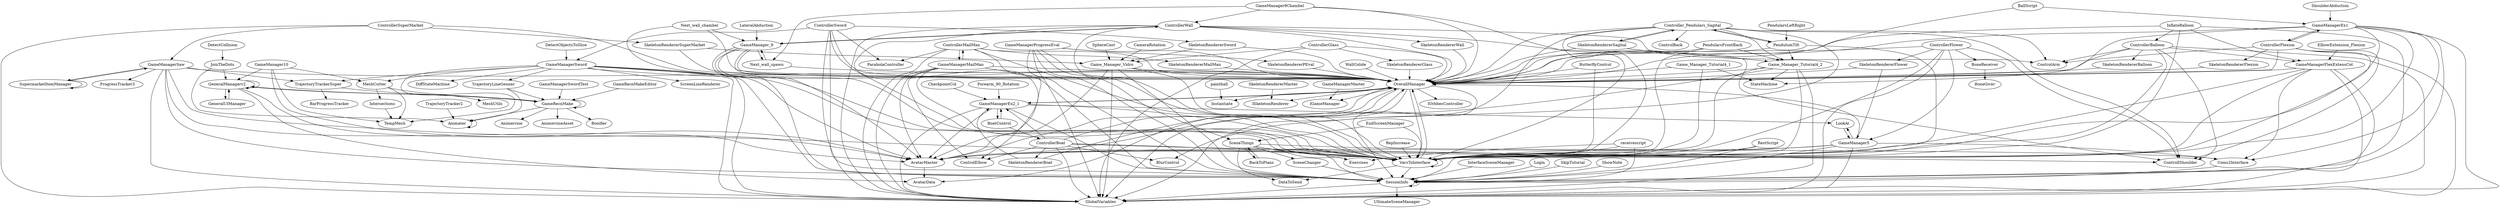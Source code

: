 digraph  {
	SkeletonRendererPEval -> OverallManager;
	JoinTheDots -> Animater;
	JoinTheDots -> GeneralManagerv2;
	paintball -> Instantiate;
	SessionInfo -> SessionInfo;
	SessionInfo -> GlobalVariables;
	SessionInfo -> UltimateSceneManager;
	Controller_Pendulars_Sagital -> ControlBack;
	Controller_Pendulars_Sagital -> OverallManager;
	Controller_Pendulars_Sagital -> ControlArm;
	Controller_Pendulars_Sagital -> ControllShoulder;
	Controller_Pendulars_Sagital -> PendulumTilt;
	Controller_Pendulars_Sagital -> GlobalVariables;
	Controller_Pendulars_Sagital -> Game_Manager_Tutorial4_2;
	Controller_Pendulars_Sagital -> VarsToInterface;
	Controller_Pendulars_Sagital -> BlurControl;
	Controller_Pendulars_Sagital -> SkeletonRendererSagital;
	AvatarMaster -> OverallManager;
	AvatarMaster -> AvatarData;
	GameManager5 -> SessionInfo;
	GameManager5 -> AvatarMaster;
	GameManager5 -> OverallManager;
	GameManager5 -> GlobalVariables;
	GameManager5 -> LookAt;
	GameManager5 -> VarsToInterface;
	GameManager5 -> Coms2Interface;
	InterfaceSceneManager -> SessionInfo;
	Login -> SessionInfo;
	SkeletonRendererFlexion -> OverallManager;
	ButterflyControl -> OverallManager;
	ButterflyControl -> VarsToInterface;
	SkeletonRendererFlower -> GameManager5;
	SkeletonRendererFlower -> OverallManager;
	BackToPlans -> SceneThings;
	GameManagerProgressEval -> SkeletonRendererPEval;
	GameManagerProgressEval -> SessionInfo;
	GameManagerProgressEval -> AvatarMaster;
	GameManagerProgressEval -> OverallManager;
	GameManagerProgressEval -> GlobalVariables;
	GameManagerProgressEval -> VarsToInterface;
	GameManagerProgressEval -> SceneThings;
	SkeletonRendererWall -> OverallManager;
	SkeletonRendererGlass -> OverallManager;
	PendularsLeftRight -> PendulumTilt;
	Next_wall_spawn -> OverallManager;
	Next_wall_spawn -> GameManager_9;
	OverallManager -> SessionInfo;
	OverallManager -> AvatarData;
	OverallManager -> ISkeletonRenderer;
	OverallManager -> GlobalVariables;
	OverallManager -> VarsToInterface;
	OverallManager -> GameManagerEx2_1;
	OverallManager -> Instantiate;
	OverallManager -> IGameManager;
	OverallManager -> IOrbbecController;
	SkeletonRendererMaster -> ISkeletonRenderer;
	EndScreenManager -> VarsToInterface;
	EndScreenManager -> SceneThings;
	GameRecnMake -> GameRecnMake;
	GameRecnMake -> Animater;
	GameRecnMake -> GeneralManagerv2;
	GameRecnMake -> Animercise;
	GameRecnMake -> AnimerciseAsset;
	GameRecnMake -> Bonifier;
	ControllerSuperMarket -> OverallManager;
	ControllerSuperMarket -> GlobalVariables;
	ControllerSuperMarket -> SkeletonRendererSuperMarket;
	ControllerSuperMarket -> GameManagerSaw;
	GeneralUIManager -> GeneralManagerv2;
	BoneReceiver -> BoneGiver;
	GameManager9Chambel -> Next_wall_spawn;
	GameManager9Chambel -> OverallManager;
	GameManager9Chambel -> VarsToInterface;
	GameManager9Chambel -> ControllerWall;
	SceneChanger -> SessionInfo;
	ControllerBoat -> OverallManager;
	ControllerBoat -> ControllShoulder;
	ControllerBoat -> ControlElbow;
	ControllerBoat -> GlobalVariables;
	ControllerBoat -> VarsToInterface;
	ControllerBoat -> GameManagerEx2_1;
	ControllerBoat -> BlurControl;
	ControllerBoat -> SkeletonRendererBoat;
	GameManagerMailMan -> SessionInfo;
	GameManagerMailMan -> AvatarMaster;
	GameManagerMailMan -> OverallManager;
	GameManagerMailMan -> ControlElbow;
	GameManagerMailMan -> GlobalVariables;
	GameManagerMailMan -> VarsToInterface;
	GameManagerMailMan -> ControllerMailMan;
	SupermarketItemManager -> SupermarketItemManager;
	SupermarketItemManager -> GameManagerSaw;
	PendulumTilt -> Controller_Pendulars_Sagital;
	PendulumTilt -> OverallManager;
	PendulumTilt -> Game_Manager_Tutorial4_2;
	PendulumTilt -> VarsToInterface;
	SkeletonRendererBalloon -> OverallManager;
	GameManager_9 -> SessionInfo;
	GameManager_9 -> AvatarMaster;
	GameManager_9 -> Next_wall_spawn;
	GameManager_9 -> OverallManager;
	GameManager_9 -> GlobalVariables;
	GameManager_9 -> VarsToInterface;
	GameManager_9 -> ControllerWall;
	LookAt -> GameManager5;
	Game_Manager_Tutorial4_2 -> SessionInfo;
	Game_Manager_Tutorial4_2 -> AvatarMaster;
	Game_Manager_Tutorial4_2 -> OverallManager;
	Game_Manager_Tutorial4_2 -> GlobalVariables;
	Game_Manager_Tutorial4_2 -> StateMachine;
	Game_Manager_Tutorial4_2 -> VarsToInterface;
	RepIncrease -> VarsToInterface;
	BoatControl -> ControllerBoat;
	BoatControl -> GameManagerEx2_1;
	ControllerFlexion -> SkeletonRendererFlexion;
	ControllerFlexion -> OverallManager;
	ControllerFlexion -> ControlArm;
	ControllerFlexion -> ControllShoulder;
	ControllerFlexion -> GlobalVariables;
	ControllerFlexion -> VarsToInterface;
	ControllerFlexion -> GameManagerEx1;
	ShoulderAbduction -> GameManagerEx1;
	BallScript -> OverallManager;
	BallScript -> GameManagerEx1;
	ControllerGlass -> SkeletonRendererGlass;
	ControllerGlass -> OverallManager;
	ControllerGlass -> GlobalVariables;
	ControllerGlass -> Game_Manager_Vidro;
	Game_Manager_Vidro -> SessionInfo;
	Game_Manager_Vidro -> AvatarMaster;
	Game_Manager_Vidro -> OverallManager;
	Game_Manager_Vidro -> GlobalVariables;
	Game_Manager_Vidro -> VarsToInterface;
	VarsToInterface -> SessionInfo;
	VarsToInterface -> OverallManager;
	VarsToInterface -> VarsToInterface;
	VarsToInterface -> DataToSend;
	GameManagerEx2_1 -> SessionInfo;
	GameManagerEx2_1 -> AvatarMaster;
	GameManagerEx2_1 -> OverallManager;
	GameManagerEx2_1 -> GlobalVariables;
	GameManagerEx2_1 -> LookAt;
	GameManagerEx2_1 -> BoatControl;
	GameManagerEx2_1 -> VarsToInterface;
	SkeletonRendererSuperMarket -> OverallManager;
	SkeletonRendererSuperMarket -> Game_Manager_Vidro;
	Intersections -> TempMesh;
	Next_wall_chambel -> OverallManager;
	Next_wall_chambel -> GameManager_9;
	Next_wall_chambel -> VarsToInterface;
	RestScript -> SessionInfo;
	RestScript -> VarsToInterface;
	GameManagerFlexExtensCot -> SessionInfo;
	GameManagerFlexExtensCot -> AvatarMaster;
	GameManagerFlexExtensCot -> OverallManager;
	GameManagerFlexExtensCot -> GlobalVariables;
	GameManagerFlexExtensCot -> VarsToInterface;
	GameManagerFlexExtensCot -> Coms2Interface;
	GameManager10 -> AvatarMaster;
	GameManager10 -> TempMesh;
	GameManager10 -> MeshCutter;
	GameManager10 -> GeneralManagerv2;
	MeshCutter -> TempMesh;
	MeshCutter -> MeshUtils;
	MeshCutter -> Intersections;
	SkeletonRendererSword -> OverallManager;
	SkeletonRendererSword -> Game_Manager_Vidro;
	Coms2Interface -> SessionInfo;
	GameManagerSword -> SessionInfo;
	GameManagerSword -> AvatarMaster;
	GameManagerSword -> OverallManager;
	GameManagerSword -> TempMesh;
	GameManagerSword -> DiffStateMachine;
	GameManagerSword -> GlobalVariables;
	GameManagerSword -> ScreenLineRenderer;
	GameManagerSword -> VarsToInterface;
	GameManagerSword -> MeshCutter;
	GameManagerSword -> TrajectoryTrackerSuper;
	GameManagerSword -> TrajectoryLineGenner;
	WallColide -> OverallManager;
	SphereCast -> Game_Manager_Vidro;
	SkipTutorial -> SessionInfo;
	GameManagerSaw -> SessionInfo;
	GameManagerSaw -> AvatarMaster;
	GameManagerSaw -> OverallManager;
	GameManagerSaw -> SupermarketItemManager;
	GameManagerSaw -> ProgressTracker3;
	GameManagerSaw -> GlobalVariables;
	GameManagerSaw -> VarsToInterface;
	GameManagerSaw -> TrajectoryTrackerSuper;
	LateralAbduction -> GameManager_9;
	ControllerFlower -> GameManager5;
	ControllerFlower -> SkeletonRendererFlower;
	ControllerFlower -> OverallManager;
	ControllerFlower -> BoneReceiver;
	ControllerFlower -> ControllShoulder;
	ControllerFlower -> GlobalVariables;
	ControllerFlower -> VarsToInterface;
	GameManagerMaster -> IGameManager;
	Animater -> Animater;
	ControllerMailMan -> SessionInfo;
	ControllerMailMan -> OverallManager;
	ControllerMailMan -> GameManagerMailMan;
	ControllerMailMan -> GlobalVariables;
	ControllerMailMan -> VarsToInterface;
	ControllerMailMan -> ParabolaController;
	ControllerMailMan -> SkeletonRendererMailMan;
	ControllerSword -> SessionInfo;
	ControllerSword -> OverallManager;
	ControllerSword -> GlobalVariables;
	ControllerSword -> VarsToInterface;
	ControllerSword -> SkeletonRendererSword;
	ControllerSword -> GameManagerSword;
	ControllerSword -> ParabolaController;
	SceneThings -> SessionInfo;
	SceneThings -> BackToPlans;
	SceneThings -> SceneChanger;
	SceneThings -> VarsToInterface;
	SceneThings -> Exercises;
	SceneThings -> Coms2Interface;
	SceneThings -> DataToSend;
	DetectObjectsToSlice -> GameManagerSword;
	receivescript -> SessionInfo;
	receivescript -> VarsToInterface;
	receivescript -> Exercises;
	CameraRotation -> Game_Manager_Vidro;
	GeneralManagerv2 -> AvatarMaster;
	GeneralManagerv2 -> GameRecnMake;
	GeneralManagerv2 -> GeneralUIManager;
	GeneralManagerv2 -> AvatarData;
	GeneralManagerv2 -> GeneralManagerv2;
	SkeletonRendererMailMan -> OverallManager;
	ElbowExtension_Flexion -> GameManagerFlexExtensCot;
	TrajectoryTrackerSuper -> GameRecnMake;
	TrajectoryTrackerSuper -> BarProgressTracker;
	ControllerWall -> SkeletonRendererWall;
	ControllerWall -> OverallManager;
	ControllerWall -> ControlArm;
	ControllerWall -> ControllShoulder;
	ControllerWall -> ControlElbow;
	ControllerWall -> GameManager_9;
	ControllerWall -> GlobalVariables;
	ControllerWall -> VarsToInterface;
	GameManagerEx1 -> SessionInfo;
	GameManagerEx1 -> AvatarMaster;
	GameManagerEx1 -> OverallManager;
	GameManagerEx1 -> GlobalVariables;
	GameManagerEx1 -> StateMachine;
	GameManagerEx1 -> ControllerFlexion;
	GameManagerEx1 -> VarsToInterface;
	GameManagerEx1 -> Coms2Interface;
	TrajectoryLineGenner -> GameRecnMake;
	TrajectoryLineGenner -> Animater;
	ControllerBalloon -> OverallManager;
	ControllerBalloon -> ControlArm;
	ControllerBalloon -> ControllShoulder;
	ControllerBalloon -> SkeletonRendererBalloon;
	ControllerBalloon -> GlobalVariables;
	ControllerBalloon -> VarsToInterface;
	ControllerBalloon -> GameManagerFlexExtensCot;
	InflateBalloon -> SessionInfo;
	InflateBalloon -> OverallManager;
	InflateBalloon -> VarsToInterface;
	InflateBalloon -> GameManagerFlexExtensCot;
	InflateBalloon -> ControllerBalloon;
	SkeletonRendererBoat -> OverallManager;
	SkeletonRendererBoat -> GameManagerEx2_1;
	Forearm_90_Rotation -> GameManagerEx2_1;
	Game_Manager_Tutorial4_1 -> OverallManager;
	Game_Manager_Tutorial4_1 -> StateMachine;
	Game_Manager_Tutorial4_1 -> VarsToInterface;
	CheckpointCol -> GameManagerEx2_1;
	SkeletonRendererSagital -> Controller_Pendulars_Sagital;
	SkeletonRendererSagital -> OverallManager;
	SkeletonRendererSagital -> Game_Manager_Tutorial4_2;
	ShowNote -> SessionInfo;
	PendularsFrontBack -> OverallManager;
	PendularsFrontBack -> Game_Manager_Tutorial4_2;
	PendularsFrontBack -> VarsToInterface;
	DetectCollision -> JoinTheDots;
	GameManagerSwordTest -> GameRecnMake;
	GameRecnMakeEditor -> GameRecnMake;
	TrajectoryTracker2 -> Animater;
}
